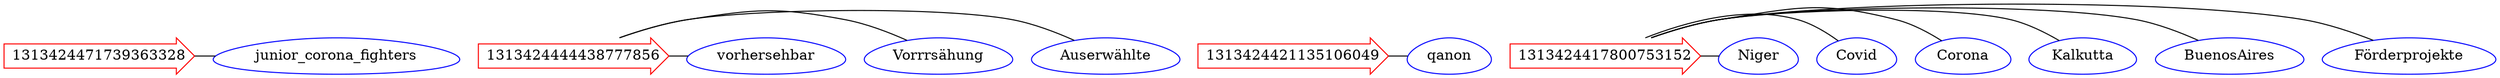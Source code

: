 graph {
	node [color=red shape=rarrow]
	1313424471739363328 [label=1313424471739363328]
	node [color=blue shape=egg]
	junior_corona_fighters [label=junior_corona_fighters]
	1313424471739363328 -- junior_corona_fighters [constraint=false]
	node [color=red shape=rarrow]
	1313424444438777856 [label=1313424444438777856]
	node [color=blue shape=egg]
	vorhersehbar [label=vorhersehbar]
	1313424444438777856 -- vorhersehbar [constraint=false]
	node [color=blue shape=egg]
	"Vorrrsähung" [label="Vorrrsähung"]
	1313424444438777856 -- "Vorrrsähung" [constraint=false]
	node [color=blue shape=egg]
	"Auserwählte" [label="Auserwählte"]
	1313424444438777856 -- "Auserwählte" [constraint=false]
	node [color=red shape=rarrow]
	1313424421135106049 [label=1313424421135106049]
	node [color=blue shape=egg]
	qanon [label=qanon]
	1313424421135106049 -- qanon [constraint=false]
	node [color=red shape=rarrow]
	1313424417800753152 [label=1313424417800753152]
	node [color=blue shape=egg]
	Niger [label=Niger]
	1313424417800753152 -- Niger [constraint=false]
	node [color=blue shape=egg]
	Covid [label=Covid]
	1313424417800753152 -- Covid [constraint=false]
	node [color=blue shape=egg]
	Corona [label=Corona]
	1313424417800753152 -- Corona [constraint=false]
	node [color=blue shape=egg]
	Kalkutta [label=Kalkutta]
	1313424417800753152 -- Kalkutta [constraint=false]
	node [color=blue shape=egg]
	BuenosAires [label=BuenosAires]
	1313424417800753152 -- BuenosAires [constraint=false]
	node [color=blue shape=egg]
	"Förderprojekte" [label="Förderprojekte"]
	1313424417800753152 -- "Förderprojekte" [constraint=false]
}

